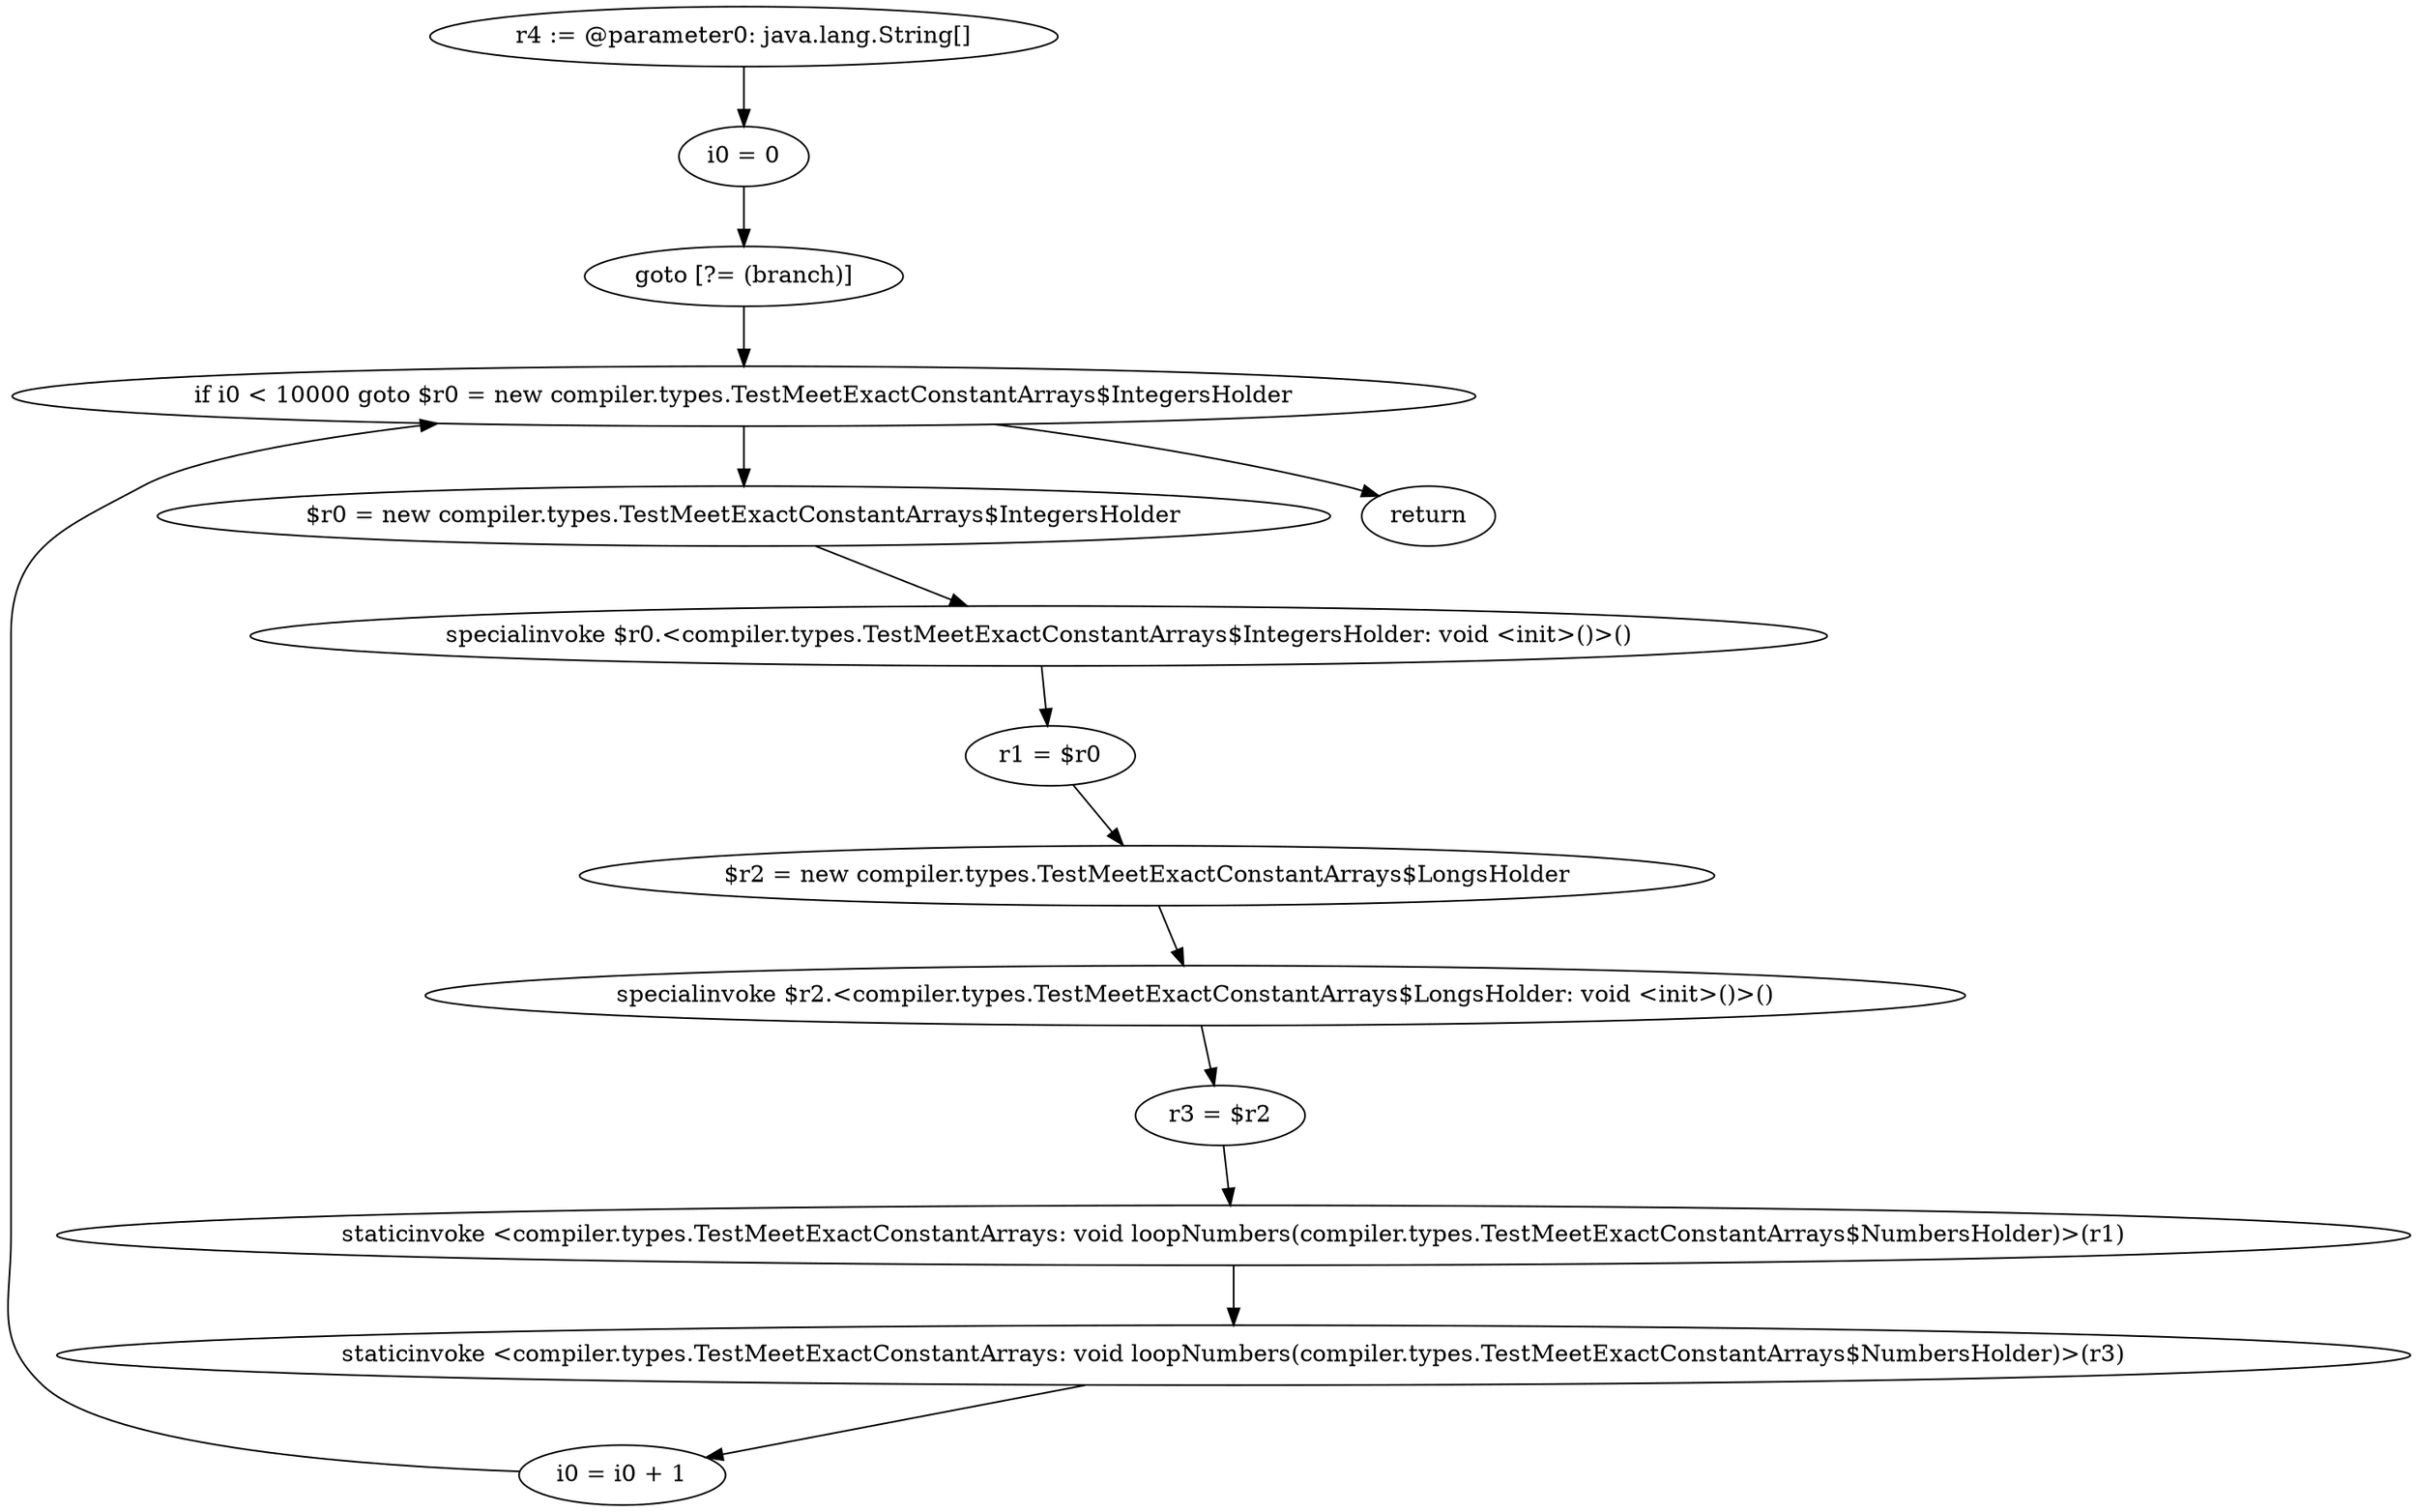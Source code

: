 digraph "unitGraph" {
    "r4 := @parameter0: java.lang.String[]"
    "i0 = 0"
    "goto [?= (branch)]"
    "$r0 = new compiler.types.TestMeetExactConstantArrays$IntegersHolder"
    "specialinvoke $r0.<compiler.types.TestMeetExactConstantArrays$IntegersHolder: void <init>()>()"
    "r1 = $r0"
    "$r2 = new compiler.types.TestMeetExactConstantArrays$LongsHolder"
    "specialinvoke $r2.<compiler.types.TestMeetExactConstantArrays$LongsHolder: void <init>()>()"
    "r3 = $r2"
    "staticinvoke <compiler.types.TestMeetExactConstantArrays: void loopNumbers(compiler.types.TestMeetExactConstantArrays$NumbersHolder)>(r1)"
    "staticinvoke <compiler.types.TestMeetExactConstantArrays: void loopNumbers(compiler.types.TestMeetExactConstantArrays$NumbersHolder)>(r3)"
    "i0 = i0 + 1"
    "if i0 < 10000 goto $r0 = new compiler.types.TestMeetExactConstantArrays$IntegersHolder"
    "return"
    "r4 := @parameter0: java.lang.String[]"->"i0 = 0";
    "i0 = 0"->"goto [?= (branch)]";
    "goto [?= (branch)]"->"if i0 < 10000 goto $r0 = new compiler.types.TestMeetExactConstantArrays$IntegersHolder";
    "$r0 = new compiler.types.TestMeetExactConstantArrays$IntegersHolder"->"specialinvoke $r0.<compiler.types.TestMeetExactConstantArrays$IntegersHolder: void <init>()>()";
    "specialinvoke $r0.<compiler.types.TestMeetExactConstantArrays$IntegersHolder: void <init>()>()"->"r1 = $r0";
    "r1 = $r0"->"$r2 = new compiler.types.TestMeetExactConstantArrays$LongsHolder";
    "$r2 = new compiler.types.TestMeetExactConstantArrays$LongsHolder"->"specialinvoke $r2.<compiler.types.TestMeetExactConstantArrays$LongsHolder: void <init>()>()";
    "specialinvoke $r2.<compiler.types.TestMeetExactConstantArrays$LongsHolder: void <init>()>()"->"r3 = $r2";
    "r3 = $r2"->"staticinvoke <compiler.types.TestMeetExactConstantArrays: void loopNumbers(compiler.types.TestMeetExactConstantArrays$NumbersHolder)>(r1)";
    "staticinvoke <compiler.types.TestMeetExactConstantArrays: void loopNumbers(compiler.types.TestMeetExactConstantArrays$NumbersHolder)>(r1)"->"staticinvoke <compiler.types.TestMeetExactConstantArrays: void loopNumbers(compiler.types.TestMeetExactConstantArrays$NumbersHolder)>(r3)";
    "staticinvoke <compiler.types.TestMeetExactConstantArrays: void loopNumbers(compiler.types.TestMeetExactConstantArrays$NumbersHolder)>(r3)"->"i0 = i0 + 1";
    "i0 = i0 + 1"->"if i0 < 10000 goto $r0 = new compiler.types.TestMeetExactConstantArrays$IntegersHolder";
    "if i0 < 10000 goto $r0 = new compiler.types.TestMeetExactConstantArrays$IntegersHolder"->"return";
    "if i0 < 10000 goto $r0 = new compiler.types.TestMeetExactConstantArrays$IntegersHolder"->"$r0 = new compiler.types.TestMeetExactConstantArrays$IntegersHolder";
}
